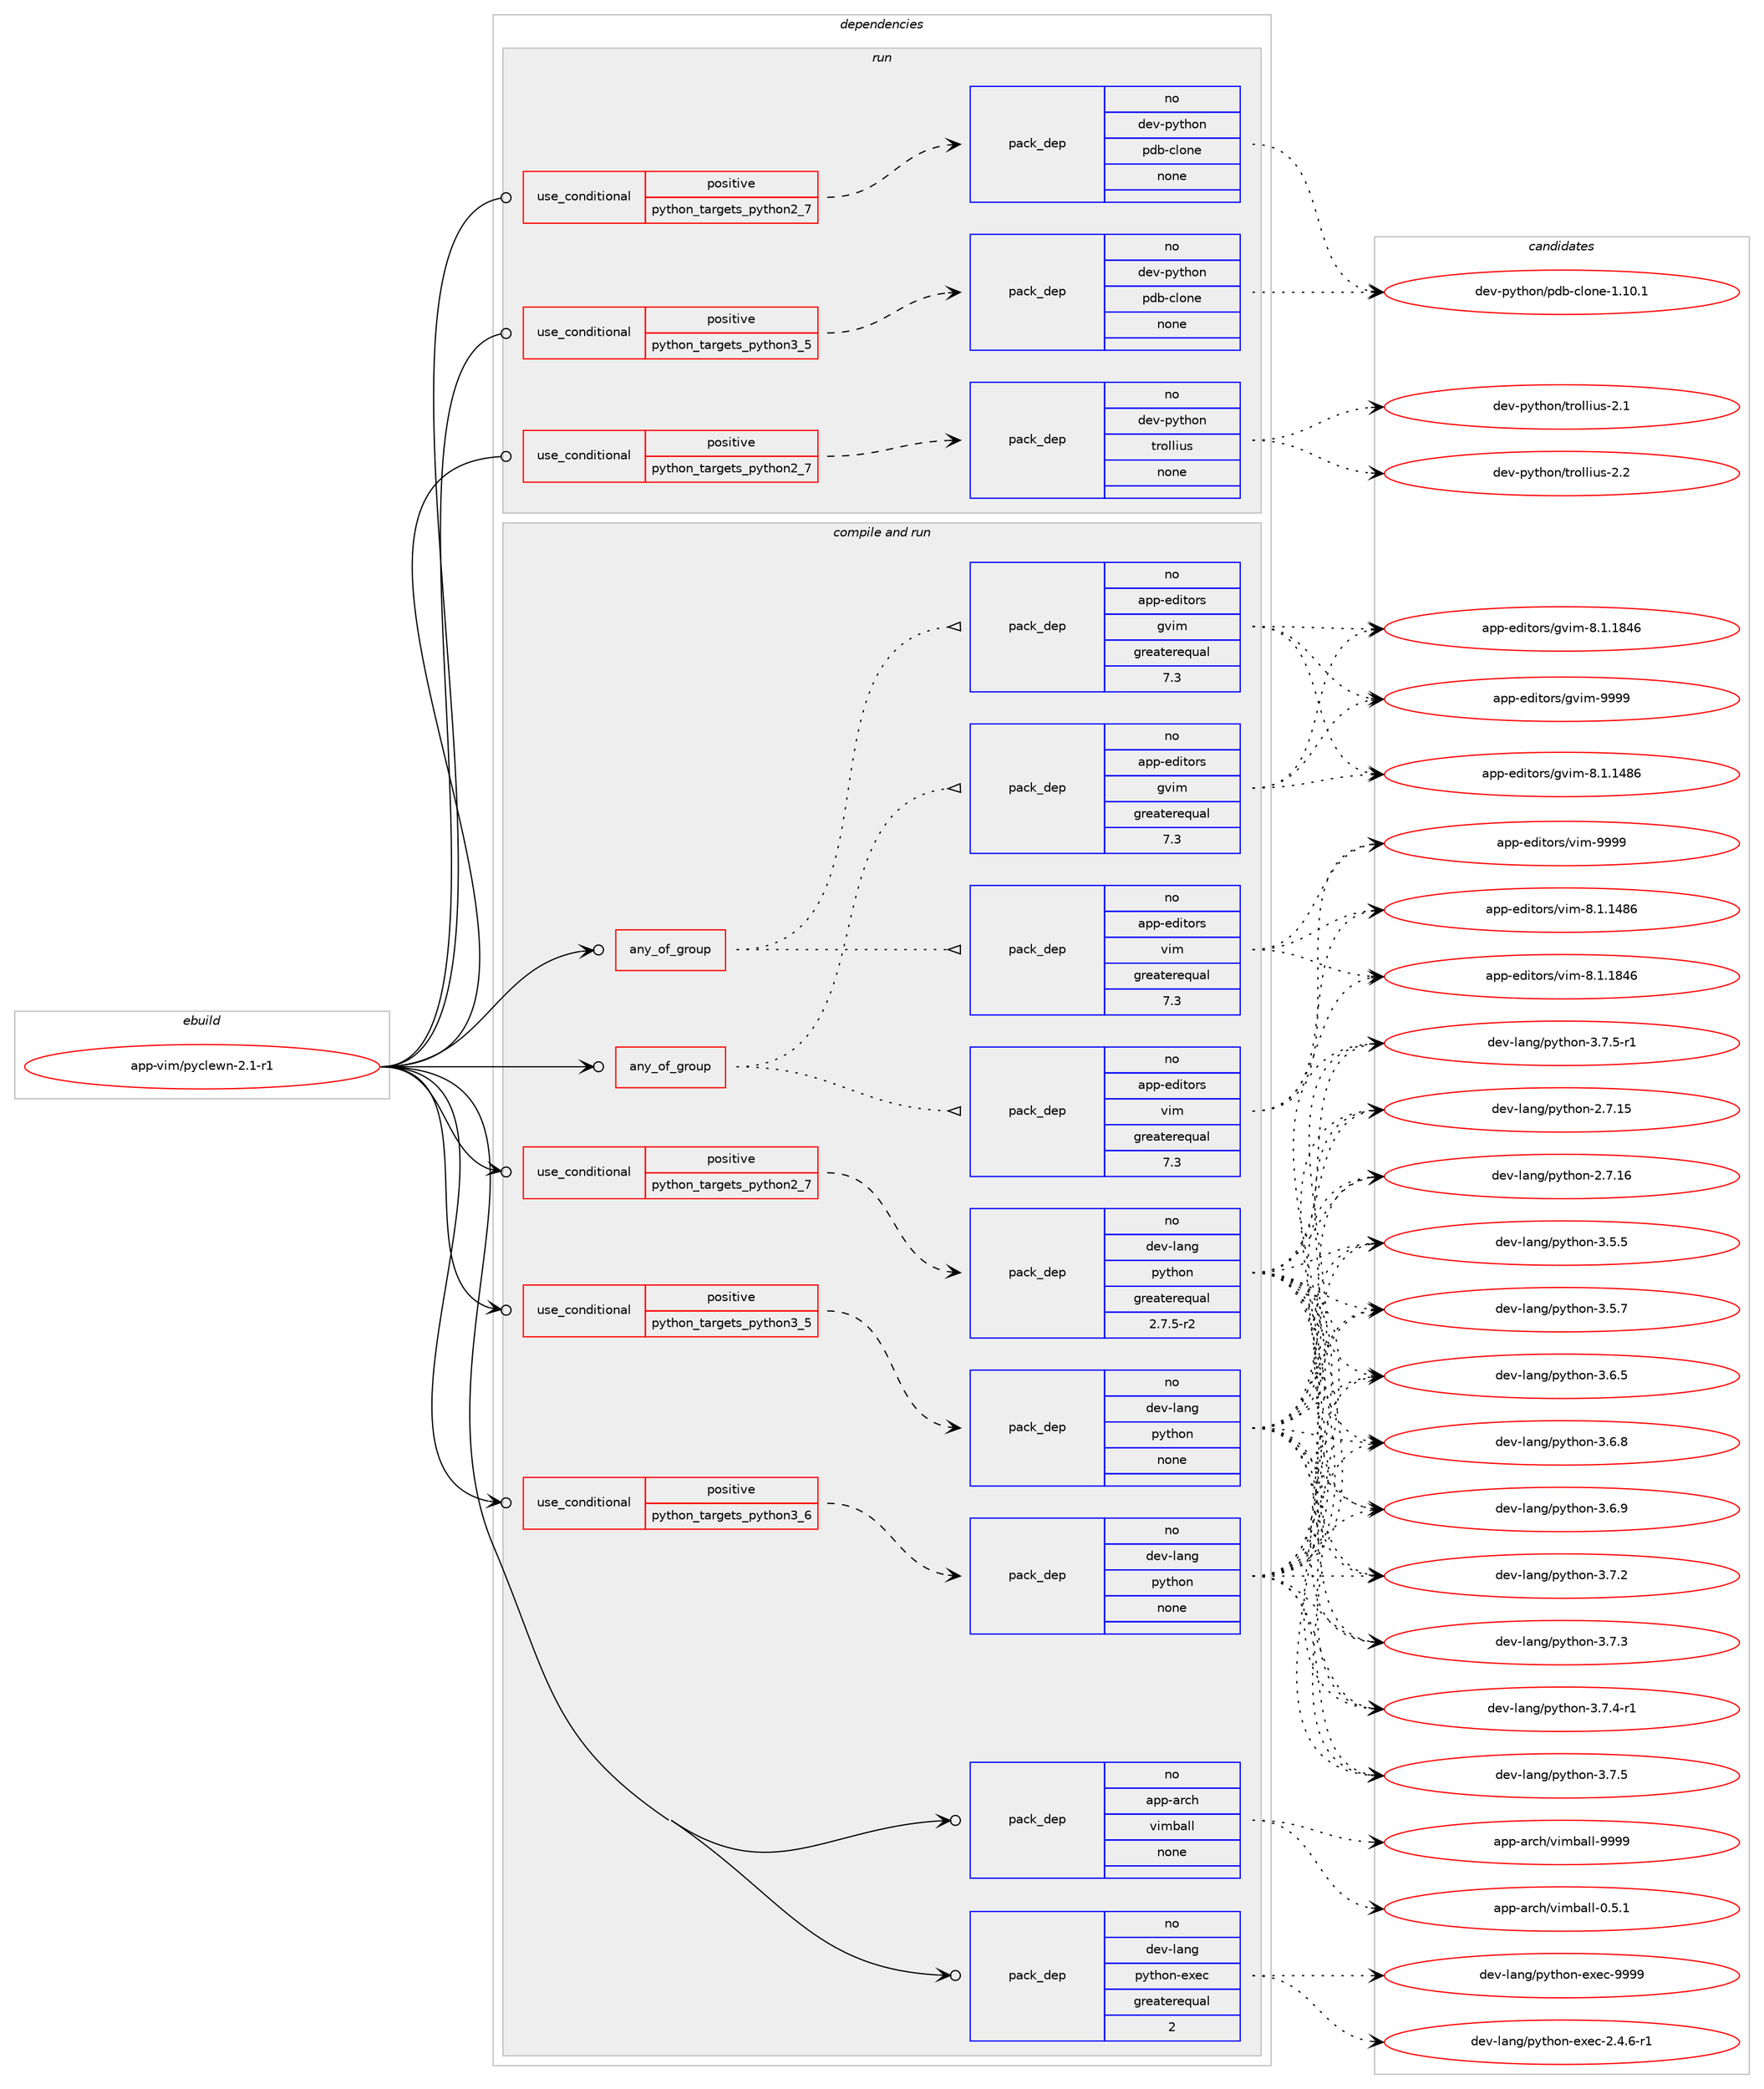 digraph prolog {

# *************
# Graph options
# *************

newrank=true;
concentrate=true;
compound=true;
graph [rankdir=LR,fontname=Helvetica,fontsize=10,ranksep=1.5];#, ranksep=2.5, nodesep=0.2];
edge  [arrowhead=vee];
node  [fontname=Helvetica,fontsize=10];

# **********
# The ebuild
# **********

subgraph cluster_leftcol {
color=gray;
rank=same;
label=<<i>ebuild</i>>;
id [label="app-vim/pyclewn-2.1-r1", color=red, width=4, href="../app-vim/pyclewn-2.1-r1.svg"];
}

# ****************
# The dependencies
# ****************

subgraph cluster_midcol {
color=gray;
label=<<i>dependencies</i>>;
subgraph cluster_compile {
fillcolor="#eeeeee";
style=filled;
label=<<i>compile</i>>;
}
subgraph cluster_compileandrun {
fillcolor="#eeeeee";
style=filled;
label=<<i>compile and run</i>>;
subgraph any9122 {
dependency514126 [label=<<TABLE BORDER="0" CELLBORDER="1" CELLSPACING="0" CELLPADDING="4"><TR><TD CELLPADDING="10">any_of_group</TD></TR></TABLE>>, shape=none, color=red];subgraph pack382465 {
dependency514127 [label=<<TABLE BORDER="0" CELLBORDER="1" CELLSPACING="0" CELLPADDING="4" WIDTH="220"><TR><TD ROWSPAN="6" CELLPADDING="30">pack_dep</TD></TR><TR><TD WIDTH="110">no</TD></TR><TR><TD>app-editors</TD></TR><TR><TD>vim</TD></TR><TR><TD>greaterequal</TD></TR><TR><TD>7.3</TD></TR></TABLE>>, shape=none, color=blue];
}
dependency514126:e -> dependency514127:w [weight=20,style="dotted",arrowhead="oinv"];
subgraph pack382466 {
dependency514128 [label=<<TABLE BORDER="0" CELLBORDER="1" CELLSPACING="0" CELLPADDING="4" WIDTH="220"><TR><TD ROWSPAN="6" CELLPADDING="30">pack_dep</TD></TR><TR><TD WIDTH="110">no</TD></TR><TR><TD>app-editors</TD></TR><TR><TD>gvim</TD></TR><TR><TD>greaterequal</TD></TR><TR><TD>7.3</TD></TR></TABLE>>, shape=none, color=blue];
}
dependency514126:e -> dependency514128:w [weight=20,style="dotted",arrowhead="oinv"];
}
id:e -> dependency514126:w [weight=20,style="solid",arrowhead="odotvee"];
subgraph any9123 {
dependency514129 [label=<<TABLE BORDER="0" CELLBORDER="1" CELLSPACING="0" CELLPADDING="4"><TR><TD CELLPADDING="10">any_of_group</TD></TR></TABLE>>, shape=none, color=red];subgraph pack382467 {
dependency514130 [label=<<TABLE BORDER="0" CELLBORDER="1" CELLSPACING="0" CELLPADDING="4" WIDTH="220"><TR><TD ROWSPAN="6" CELLPADDING="30">pack_dep</TD></TR><TR><TD WIDTH="110">no</TD></TR><TR><TD>app-editors</TD></TR><TR><TD>vim</TD></TR><TR><TD>greaterequal</TD></TR><TR><TD>7.3</TD></TR></TABLE>>, shape=none, color=blue];
}
dependency514129:e -> dependency514130:w [weight=20,style="dotted",arrowhead="oinv"];
subgraph pack382468 {
dependency514131 [label=<<TABLE BORDER="0" CELLBORDER="1" CELLSPACING="0" CELLPADDING="4" WIDTH="220"><TR><TD ROWSPAN="6" CELLPADDING="30">pack_dep</TD></TR><TR><TD WIDTH="110">no</TD></TR><TR><TD>app-editors</TD></TR><TR><TD>gvim</TD></TR><TR><TD>greaterequal</TD></TR><TR><TD>7.3</TD></TR></TABLE>>, shape=none, color=blue];
}
dependency514129:e -> dependency514131:w [weight=20,style="dotted",arrowhead="oinv"];
}
id:e -> dependency514129:w [weight=20,style="solid",arrowhead="odotvee"];
subgraph cond122211 {
dependency514132 [label=<<TABLE BORDER="0" CELLBORDER="1" CELLSPACING="0" CELLPADDING="4"><TR><TD ROWSPAN="3" CELLPADDING="10">use_conditional</TD></TR><TR><TD>positive</TD></TR><TR><TD>python_targets_python2_7</TD></TR></TABLE>>, shape=none, color=red];
subgraph pack382469 {
dependency514133 [label=<<TABLE BORDER="0" CELLBORDER="1" CELLSPACING="0" CELLPADDING="4" WIDTH="220"><TR><TD ROWSPAN="6" CELLPADDING="30">pack_dep</TD></TR><TR><TD WIDTH="110">no</TD></TR><TR><TD>dev-lang</TD></TR><TR><TD>python</TD></TR><TR><TD>greaterequal</TD></TR><TR><TD>2.7.5-r2</TD></TR></TABLE>>, shape=none, color=blue];
}
dependency514132:e -> dependency514133:w [weight=20,style="dashed",arrowhead="vee"];
}
id:e -> dependency514132:w [weight=20,style="solid",arrowhead="odotvee"];
subgraph cond122212 {
dependency514134 [label=<<TABLE BORDER="0" CELLBORDER="1" CELLSPACING="0" CELLPADDING="4"><TR><TD ROWSPAN="3" CELLPADDING="10">use_conditional</TD></TR><TR><TD>positive</TD></TR><TR><TD>python_targets_python3_5</TD></TR></TABLE>>, shape=none, color=red];
subgraph pack382470 {
dependency514135 [label=<<TABLE BORDER="0" CELLBORDER="1" CELLSPACING="0" CELLPADDING="4" WIDTH="220"><TR><TD ROWSPAN="6" CELLPADDING="30">pack_dep</TD></TR><TR><TD WIDTH="110">no</TD></TR><TR><TD>dev-lang</TD></TR><TR><TD>python</TD></TR><TR><TD>none</TD></TR><TR><TD></TD></TR></TABLE>>, shape=none, color=blue];
}
dependency514134:e -> dependency514135:w [weight=20,style="dashed",arrowhead="vee"];
}
id:e -> dependency514134:w [weight=20,style="solid",arrowhead="odotvee"];
subgraph cond122213 {
dependency514136 [label=<<TABLE BORDER="0" CELLBORDER="1" CELLSPACING="0" CELLPADDING="4"><TR><TD ROWSPAN="3" CELLPADDING="10">use_conditional</TD></TR><TR><TD>positive</TD></TR><TR><TD>python_targets_python3_6</TD></TR></TABLE>>, shape=none, color=red];
subgraph pack382471 {
dependency514137 [label=<<TABLE BORDER="0" CELLBORDER="1" CELLSPACING="0" CELLPADDING="4" WIDTH="220"><TR><TD ROWSPAN="6" CELLPADDING="30">pack_dep</TD></TR><TR><TD WIDTH="110">no</TD></TR><TR><TD>dev-lang</TD></TR><TR><TD>python</TD></TR><TR><TD>none</TD></TR><TR><TD></TD></TR></TABLE>>, shape=none, color=blue];
}
dependency514136:e -> dependency514137:w [weight=20,style="dashed",arrowhead="vee"];
}
id:e -> dependency514136:w [weight=20,style="solid",arrowhead="odotvee"];
subgraph pack382472 {
dependency514138 [label=<<TABLE BORDER="0" CELLBORDER="1" CELLSPACING="0" CELLPADDING="4" WIDTH="220"><TR><TD ROWSPAN="6" CELLPADDING="30">pack_dep</TD></TR><TR><TD WIDTH="110">no</TD></TR><TR><TD>app-arch</TD></TR><TR><TD>vimball</TD></TR><TR><TD>none</TD></TR><TR><TD></TD></TR></TABLE>>, shape=none, color=blue];
}
id:e -> dependency514138:w [weight=20,style="solid",arrowhead="odotvee"];
subgraph pack382473 {
dependency514139 [label=<<TABLE BORDER="0" CELLBORDER="1" CELLSPACING="0" CELLPADDING="4" WIDTH="220"><TR><TD ROWSPAN="6" CELLPADDING="30">pack_dep</TD></TR><TR><TD WIDTH="110">no</TD></TR><TR><TD>dev-lang</TD></TR><TR><TD>python-exec</TD></TR><TR><TD>greaterequal</TD></TR><TR><TD>2</TD></TR></TABLE>>, shape=none, color=blue];
}
id:e -> dependency514139:w [weight=20,style="solid",arrowhead="odotvee"];
}
subgraph cluster_run {
fillcolor="#eeeeee";
style=filled;
label=<<i>run</i>>;
subgraph cond122214 {
dependency514140 [label=<<TABLE BORDER="0" CELLBORDER="1" CELLSPACING="0" CELLPADDING="4"><TR><TD ROWSPAN="3" CELLPADDING="10">use_conditional</TD></TR><TR><TD>positive</TD></TR><TR><TD>python_targets_python2_7</TD></TR></TABLE>>, shape=none, color=red];
subgraph pack382474 {
dependency514141 [label=<<TABLE BORDER="0" CELLBORDER="1" CELLSPACING="0" CELLPADDING="4" WIDTH="220"><TR><TD ROWSPAN="6" CELLPADDING="30">pack_dep</TD></TR><TR><TD WIDTH="110">no</TD></TR><TR><TD>dev-python</TD></TR><TR><TD>pdb-clone</TD></TR><TR><TD>none</TD></TR><TR><TD></TD></TR></TABLE>>, shape=none, color=blue];
}
dependency514140:e -> dependency514141:w [weight=20,style="dashed",arrowhead="vee"];
}
id:e -> dependency514140:w [weight=20,style="solid",arrowhead="odot"];
subgraph cond122215 {
dependency514142 [label=<<TABLE BORDER="0" CELLBORDER="1" CELLSPACING="0" CELLPADDING="4"><TR><TD ROWSPAN="3" CELLPADDING="10">use_conditional</TD></TR><TR><TD>positive</TD></TR><TR><TD>python_targets_python2_7</TD></TR></TABLE>>, shape=none, color=red];
subgraph pack382475 {
dependency514143 [label=<<TABLE BORDER="0" CELLBORDER="1" CELLSPACING="0" CELLPADDING="4" WIDTH="220"><TR><TD ROWSPAN="6" CELLPADDING="30">pack_dep</TD></TR><TR><TD WIDTH="110">no</TD></TR><TR><TD>dev-python</TD></TR><TR><TD>trollius</TD></TR><TR><TD>none</TD></TR><TR><TD></TD></TR></TABLE>>, shape=none, color=blue];
}
dependency514142:e -> dependency514143:w [weight=20,style="dashed",arrowhead="vee"];
}
id:e -> dependency514142:w [weight=20,style="solid",arrowhead="odot"];
subgraph cond122216 {
dependency514144 [label=<<TABLE BORDER="0" CELLBORDER="1" CELLSPACING="0" CELLPADDING="4"><TR><TD ROWSPAN="3" CELLPADDING="10">use_conditional</TD></TR><TR><TD>positive</TD></TR><TR><TD>python_targets_python3_5</TD></TR></TABLE>>, shape=none, color=red];
subgraph pack382476 {
dependency514145 [label=<<TABLE BORDER="0" CELLBORDER="1" CELLSPACING="0" CELLPADDING="4" WIDTH="220"><TR><TD ROWSPAN="6" CELLPADDING="30">pack_dep</TD></TR><TR><TD WIDTH="110">no</TD></TR><TR><TD>dev-python</TD></TR><TR><TD>pdb-clone</TD></TR><TR><TD>none</TD></TR><TR><TD></TD></TR></TABLE>>, shape=none, color=blue];
}
dependency514144:e -> dependency514145:w [weight=20,style="dashed",arrowhead="vee"];
}
id:e -> dependency514144:w [weight=20,style="solid",arrowhead="odot"];
}
}

# **************
# The candidates
# **************

subgraph cluster_choices {
rank=same;
color=gray;
label=<<i>candidates</i>>;

subgraph choice382465 {
color=black;
nodesep=1;
choice971121124510110010511611111411547118105109455646494649525654 [label="app-editors/vim-8.1.1486", color=red, width=4,href="../app-editors/vim-8.1.1486.svg"];
choice971121124510110010511611111411547118105109455646494649565254 [label="app-editors/vim-8.1.1846", color=red, width=4,href="../app-editors/vim-8.1.1846.svg"];
choice9711211245101100105116111114115471181051094557575757 [label="app-editors/vim-9999", color=red, width=4,href="../app-editors/vim-9999.svg"];
dependency514127:e -> choice971121124510110010511611111411547118105109455646494649525654:w [style=dotted,weight="100"];
dependency514127:e -> choice971121124510110010511611111411547118105109455646494649565254:w [style=dotted,weight="100"];
dependency514127:e -> choice9711211245101100105116111114115471181051094557575757:w [style=dotted,weight="100"];
}
subgraph choice382466 {
color=black;
nodesep=1;
choice971121124510110010511611111411547103118105109455646494649525654 [label="app-editors/gvim-8.1.1486", color=red, width=4,href="../app-editors/gvim-8.1.1486.svg"];
choice971121124510110010511611111411547103118105109455646494649565254 [label="app-editors/gvim-8.1.1846", color=red, width=4,href="../app-editors/gvim-8.1.1846.svg"];
choice9711211245101100105116111114115471031181051094557575757 [label="app-editors/gvim-9999", color=red, width=4,href="../app-editors/gvim-9999.svg"];
dependency514128:e -> choice971121124510110010511611111411547103118105109455646494649525654:w [style=dotted,weight="100"];
dependency514128:e -> choice971121124510110010511611111411547103118105109455646494649565254:w [style=dotted,weight="100"];
dependency514128:e -> choice9711211245101100105116111114115471031181051094557575757:w [style=dotted,weight="100"];
}
subgraph choice382467 {
color=black;
nodesep=1;
choice971121124510110010511611111411547118105109455646494649525654 [label="app-editors/vim-8.1.1486", color=red, width=4,href="../app-editors/vim-8.1.1486.svg"];
choice971121124510110010511611111411547118105109455646494649565254 [label="app-editors/vim-8.1.1846", color=red, width=4,href="../app-editors/vim-8.1.1846.svg"];
choice9711211245101100105116111114115471181051094557575757 [label="app-editors/vim-9999", color=red, width=4,href="../app-editors/vim-9999.svg"];
dependency514130:e -> choice971121124510110010511611111411547118105109455646494649525654:w [style=dotted,weight="100"];
dependency514130:e -> choice971121124510110010511611111411547118105109455646494649565254:w [style=dotted,weight="100"];
dependency514130:e -> choice9711211245101100105116111114115471181051094557575757:w [style=dotted,weight="100"];
}
subgraph choice382468 {
color=black;
nodesep=1;
choice971121124510110010511611111411547103118105109455646494649525654 [label="app-editors/gvim-8.1.1486", color=red, width=4,href="../app-editors/gvim-8.1.1486.svg"];
choice971121124510110010511611111411547103118105109455646494649565254 [label="app-editors/gvim-8.1.1846", color=red, width=4,href="../app-editors/gvim-8.1.1846.svg"];
choice9711211245101100105116111114115471031181051094557575757 [label="app-editors/gvim-9999", color=red, width=4,href="../app-editors/gvim-9999.svg"];
dependency514131:e -> choice971121124510110010511611111411547103118105109455646494649525654:w [style=dotted,weight="100"];
dependency514131:e -> choice971121124510110010511611111411547103118105109455646494649565254:w [style=dotted,weight="100"];
dependency514131:e -> choice9711211245101100105116111114115471031181051094557575757:w [style=dotted,weight="100"];
}
subgraph choice382469 {
color=black;
nodesep=1;
choice10010111845108971101034711212111610411111045504655464953 [label="dev-lang/python-2.7.15", color=red, width=4,href="../dev-lang/python-2.7.15.svg"];
choice10010111845108971101034711212111610411111045504655464954 [label="dev-lang/python-2.7.16", color=red, width=4,href="../dev-lang/python-2.7.16.svg"];
choice100101118451089711010347112121116104111110455146534653 [label="dev-lang/python-3.5.5", color=red, width=4,href="../dev-lang/python-3.5.5.svg"];
choice100101118451089711010347112121116104111110455146534655 [label="dev-lang/python-3.5.7", color=red, width=4,href="../dev-lang/python-3.5.7.svg"];
choice100101118451089711010347112121116104111110455146544653 [label="dev-lang/python-3.6.5", color=red, width=4,href="../dev-lang/python-3.6.5.svg"];
choice100101118451089711010347112121116104111110455146544656 [label="dev-lang/python-3.6.8", color=red, width=4,href="../dev-lang/python-3.6.8.svg"];
choice100101118451089711010347112121116104111110455146544657 [label="dev-lang/python-3.6.9", color=red, width=4,href="../dev-lang/python-3.6.9.svg"];
choice100101118451089711010347112121116104111110455146554650 [label="dev-lang/python-3.7.2", color=red, width=4,href="../dev-lang/python-3.7.2.svg"];
choice100101118451089711010347112121116104111110455146554651 [label="dev-lang/python-3.7.3", color=red, width=4,href="../dev-lang/python-3.7.3.svg"];
choice1001011184510897110103471121211161041111104551465546524511449 [label="dev-lang/python-3.7.4-r1", color=red, width=4,href="../dev-lang/python-3.7.4-r1.svg"];
choice100101118451089711010347112121116104111110455146554653 [label="dev-lang/python-3.7.5", color=red, width=4,href="../dev-lang/python-3.7.5.svg"];
choice1001011184510897110103471121211161041111104551465546534511449 [label="dev-lang/python-3.7.5-r1", color=red, width=4,href="../dev-lang/python-3.7.5-r1.svg"];
dependency514133:e -> choice10010111845108971101034711212111610411111045504655464953:w [style=dotted,weight="100"];
dependency514133:e -> choice10010111845108971101034711212111610411111045504655464954:w [style=dotted,weight="100"];
dependency514133:e -> choice100101118451089711010347112121116104111110455146534653:w [style=dotted,weight="100"];
dependency514133:e -> choice100101118451089711010347112121116104111110455146534655:w [style=dotted,weight="100"];
dependency514133:e -> choice100101118451089711010347112121116104111110455146544653:w [style=dotted,weight="100"];
dependency514133:e -> choice100101118451089711010347112121116104111110455146544656:w [style=dotted,weight="100"];
dependency514133:e -> choice100101118451089711010347112121116104111110455146544657:w [style=dotted,weight="100"];
dependency514133:e -> choice100101118451089711010347112121116104111110455146554650:w [style=dotted,weight="100"];
dependency514133:e -> choice100101118451089711010347112121116104111110455146554651:w [style=dotted,weight="100"];
dependency514133:e -> choice1001011184510897110103471121211161041111104551465546524511449:w [style=dotted,weight="100"];
dependency514133:e -> choice100101118451089711010347112121116104111110455146554653:w [style=dotted,weight="100"];
dependency514133:e -> choice1001011184510897110103471121211161041111104551465546534511449:w [style=dotted,weight="100"];
}
subgraph choice382470 {
color=black;
nodesep=1;
choice10010111845108971101034711212111610411111045504655464953 [label="dev-lang/python-2.7.15", color=red, width=4,href="../dev-lang/python-2.7.15.svg"];
choice10010111845108971101034711212111610411111045504655464954 [label="dev-lang/python-2.7.16", color=red, width=4,href="../dev-lang/python-2.7.16.svg"];
choice100101118451089711010347112121116104111110455146534653 [label="dev-lang/python-3.5.5", color=red, width=4,href="../dev-lang/python-3.5.5.svg"];
choice100101118451089711010347112121116104111110455146534655 [label="dev-lang/python-3.5.7", color=red, width=4,href="../dev-lang/python-3.5.7.svg"];
choice100101118451089711010347112121116104111110455146544653 [label="dev-lang/python-3.6.5", color=red, width=4,href="../dev-lang/python-3.6.5.svg"];
choice100101118451089711010347112121116104111110455146544656 [label="dev-lang/python-3.6.8", color=red, width=4,href="../dev-lang/python-3.6.8.svg"];
choice100101118451089711010347112121116104111110455146544657 [label="dev-lang/python-3.6.9", color=red, width=4,href="../dev-lang/python-3.6.9.svg"];
choice100101118451089711010347112121116104111110455146554650 [label="dev-lang/python-3.7.2", color=red, width=4,href="../dev-lang/python-3.7.2.svg"];
choice100101118451089711010347112121116104111110455146554651 [label="dev-lang/python-3.7.3", color=red, width=4,href="../dev-lang/python-3.7.3.svg"];
choice1001011184510897110103471121211161041111104551465546524511449 [label="dev-lang/python-3.7.4-r1", color=red, width=4,href="../dev-lang/python-3.7.4-r1.svg"];
choice100101118451089711010347112121116104111110455146554653 [label="dev-lang/python-3.7.5", color=red, width=4,href="../dev-lang/python-3.7.5.svg"];
choice1001011184510897110103471121211161041111104551465546534511449 [label="dev-lang/python-3.7.5-r1", color=red, width=4,href="../dev-lang/python-3.7.5-r1.svg"];
dependency514135:e -> choice10010111845108971101034711212111610411111045504655464953:w [style=dotted,weight="100"];
dependency514135:e -> choice10010111845108971101034711212111610411111045504655464954:w [style=dotted,weight="100"];
dependency514135:e -> choice100101118451089711010347112121116104111110455146534653:w [style=dotted,weight="100"];
dependency514135:e -> choice100101118451089711010347112121116104111110455146534655:w [style=dotted,weight="100"];
dependency514135:e -> choice100101118451089711010347112121116104111110455146544653:w [style=dotted,weight="100"];
dependency514135:e -> choice100101118451089711010347112121116104111110455146544656:w [style=dotted,weight="100"];
dependency514135:e -> choice100101118451089711010347112121116104111110455146544657:w [style=dotted,weight="100"];
dependency514135:e -> choice100101118451089711010347112121116104111110455146554650:w [style=dotted,weight="100"];
dependency514135:e -> choice100101118451089711010347112121116104111110455146554651:w [style=dotted,weight="100"];
dependency514135:e -> choice1001011184510897110103471121211161041111104551465546524511449:w [style=dotted,weight="100"];
dependency514135:e -> choice100101118451089711010347112121116104111110455146554653:w [style=dotted,weight="100"];
dependency514135:e -> choice1001011184510897110103471121211161041111104551465546534511449:w [style=dotted,weight="100"];
}
subgraph choice382471 {
color=black;
nodesep=1;
choice10010111845108971101034711212111610411111045504655464953 [label="dev-lang/python-2.7.15", color=red, width=4,href="../dev-lang/python-2.7.15.svg"];
choice10010111845108971101034711212111610411111045504655464954 [label="dev-lang/python-2.7.16", color=red, width=4,href="../dev-lang/python-2.7.16.svg"];
choice100101118451089711010347112121116104111110455146534653 [label="dev-lang/python-3.5.5", color=red, width=4,href="../dev-lang/python-3.5.5.svg"];
choice100101118451089711010347112121116104111110455146534655 [label="dev-lang/python-3.5.7", color=red, width=4,href="../dev-lang/python-3.5.7.svg"];
choice100101118451089711010347112121116104111110455146544653 [label="dev-lang/python-3.6.5", color=red, width=4,href="../dev-lang/python-3.6.5.svg"];
choice100101118451089711010347112121116104111110455146544656 [label="dev-lang/python-3.6.8", color=red, width=4,href="../dev-lang/python-3.6.8.svg"];
choice100101118451089711010347112121116104111110455146544657 [label="dev-lang/python-3.6.9", color=red, width=4,href="../dev-lang/python-3.6.9.svg"];
choice100101118451089711010347112121116104111110455146554650 [label="dev-lang/python-3.7.2", color=red, width=4,href="../dev-lang/python-3.7.2.svg"];
choice100101118451089711010347112121116104111110455146554651 [label="dev-lang/python-3.7.3", color=red, width=4,href="../dev-lang/python-3.7.3.svg"];
choice1001011184510897110103471121211161041111104551465546524511449 [label="dev-lang/python-3.7.4-r1", color=red, width=4,href="../dev-lang/python-3.7.4-r1.svg"];
choice100101118451089711010347112121116104111110455146554653 [label="dev-lang/python-3.7.5", color=red, width=4,href="../dev-lang/python-3.7.5.svg"];
choice1001011184510897110103471121211161041111104551465546534511449 [label="dev-lang/python-3.7.5-r1", color=red, width=4,href="../dev-lang/python-3.7.5-r1.svg"];
dependency514137:e -> choice10010111845108971101034711212111610411111045504655464953:w [style=dotted,weight="100"];
dependency514137:e -> choice10010111845108971101034711212111610411111045504655464954:w [style=dotted,weight="100"];
dependency514137:e -> choice100101118451089711010347112121116104111110455146534653:w [style=dotted,weight="100"];
dependency514137:e -> choice100101118451089711010347112121116104111110455146534655:w [style=dotted,weight="100"];
dependency514137:e -> choice100101118451089711010347112121116104111110455146544653:w [style=dotted,weight="100"];
dependency514137:e -> choice100101118451089711010347112121116104111110455146544656:w [style=dotted,weight="100"];
dependency514137:e -> choice100101118451089711010347112121116104111110455146544657:w [style=dotted,weight="100"];
dependency514137:e -> choice100101118451089711010347112121116104111110455146554650:w [style=dotted,weight="100"];
dependency514137:e -> choice100101118451089711010347112121116104111110455146554651:w [style=dotted,weight="100"];
dependency514137:e -> choice1001011184510897110103471121211161041111104551465546524511449:w [style=dotted,weight="100"];
dependency514137:e -> choice100101118451089711010347112121116104111110455146554653:w [style=dotted,weight="100"];
dependency514137:e -> choice1001011184510897110103471121211161041111104551465546534511449:w [style=dotted,weight="100"];
}
subgraph choice382472 {
color=black;
nodesep=1;
choice97112112459711499104471181051099897108108454846534649 [label="app-arch/vimball-0.5.1", color=red, width=4,href="../app-arch/vimball-0.5.1.svg"];
choice971121124597114991044711810510998971081084557575757 [label="app-arch/vimball-9999", color=red, width=4,href="../app-arch/vimball-9999.svg"];
dependency514138:e -> choice97112112459711499104471181051099897108108454846534649:w [style=dotted,weight="100"];
dependency514138:e -> choice971121124597114991044711810510998971081084557575757:w [style=dotted,weight="100"];
}
subgraph choice382473 {
color=black;
nodesep=1;
choice10010111845108971101034711212111610411111045101120101994550465246544511449 [label="dev-lang/python-exec-2.4.6-r1", color=red, width=4,href="../dev-lang/python-exec-2.4.6-r1.svg"];
choice10010111845108971101034711212111610411111045101120101994557575757 [label="dev-lang/python-exec-9999", color=red, width=4,href="../dev-lang/python-exec-9999.svg"];
dependency514139:e -> choice10010111845108971101034711212111610411111045101120101994550465246544511449:w [style=dotted,weight="100"];
dependency514139:e -> choice10010111845108971101034711212111610411111045101120101994557575757:w [style=dotted,weight="100"];
}
subgraph choice382474 {
color=black;
nodesep=1;
choice100101118451121211161041111104711210098459910811111010145494649484649 [label="dev-python/pdb-clone-1.10.1", color=red, width=4,href="../dev-python/pdb-clone-1.10.1.svg"];
dependency514141:e -> choice100101118451121211161041111104711210098459910811111010145494649484649:w [style=dotted,weight="100"];
}
subgraph choice382475 {
color=black;
nodesep=1;
choice100101118451121211161041111104711611411110810810511711545504649 [label="dev-python/trollius-2.1", color=red, width=4,href="../dev-python/trollius-2.1.svg"];
choice100101118451121211161041111104711611411110810810511711545504650 [label="dev-python/trollius-2.2", color=red, width=4,href="../dev-python/trollius-2.2.svg"];
dependency514143:e -> choice100101118451121211161041111104711611411110810810511711545504649:w [style=dotted,weight="100"];
dependency514143:e -> choice100101118451121211161041111104711611411110810810511711545504650:w [style=dotted,weight="100"];
}
subgraph choice382476 {
color=black;
nodesep=1;
choice100101118451121211161041111104711210098459910811111010145494649484649 [label="dev-python/pdb-clone-1.10.1", color=red, width=4,href="../dev-python/pdb-clone-1.10.1.svg"];
dependency514145:e -> choice100101118451121211161041111104711210098459910811111010145494649484649:w [style=dotted,weight="100"];
}
}

}
